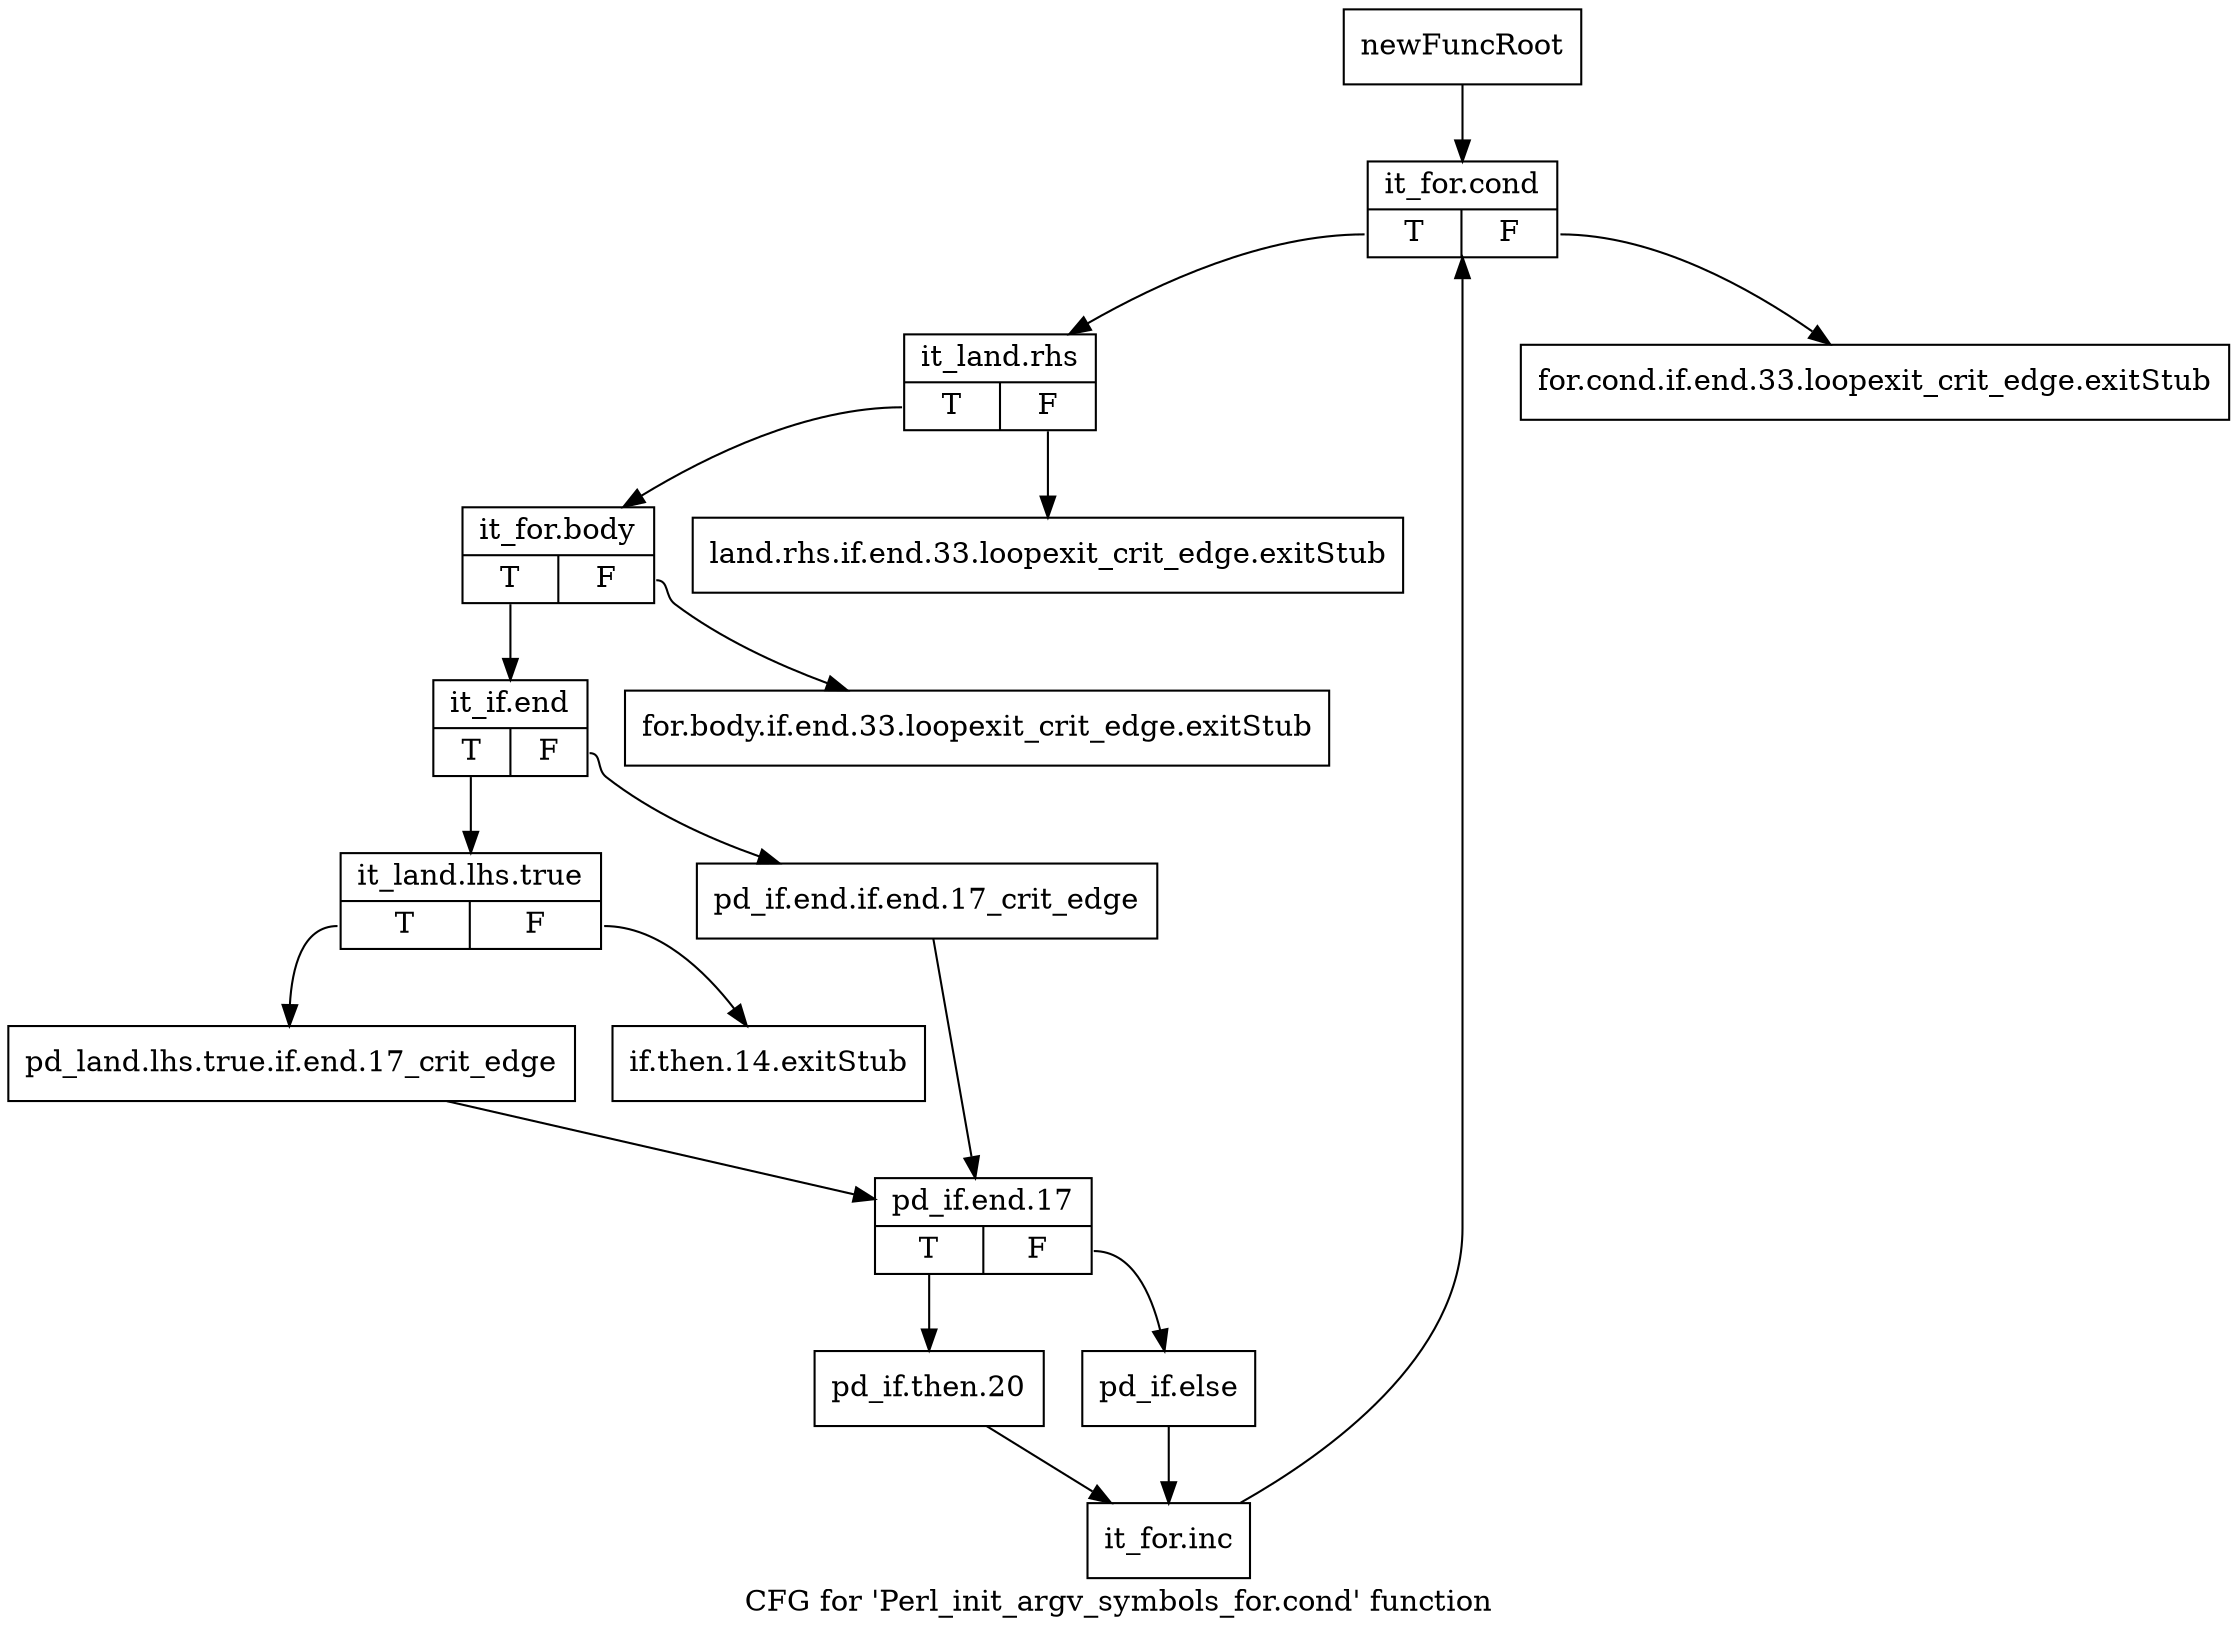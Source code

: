 digraph "CFG for 'Perl_init_argv_symbols_for.cond' function" {
	label="CFG for 'Perl_init_argv_symbols_for.cond' function";

	Node0x4d595a0 [shape=record,label="{newFuncRoot}"];
	Node0x4d595a0 -> Node0x4d59730;
	Node0x4d595f0 [shape=record,label="{for.cond.if.end.33.loopexit_crit_edge.exitStub}"];
	Node0x4d59640 [shape=record,label="{land.rhs.if.end.33.loopexit_crit_edge.exitStub}"];
	Node0x4d59690 [shape=record,label="{for.body.if.end.33.loopexit_crit_edge.exitStub}"];
	Node0x4d596e0 [shape=record,label="{if.then.14.exitStub}"];
	Node0x4d59730 [shape=record,label="{it_for.cond|{<s0>T|<s1>F}}"];
	Node0x4d59730:s0 -> Node0x4d5a040;
	Node0x4d59730:s1 -> Node0x4d595f0;
	Node0x4d5a040 [shape=record,label="{it_land.rhs|{<s0>T|<s1>F}}"];
	Node0x4d5a040:s0 -> Node0x4d5a090;
	Node0x4d5a040:s1 -> Node0x4d59640;
	Node0x4d5a090 [shape=record,label="{it_for.body|{<s0>T|<s1>F}}"];
	Node0x4d5a090:s0 -> Node0x4d5a0e0;
	Node0x4d5a090:s1 -> Node0x4d59690;
	Node0x4d5a0e0 [shape=record,label="{it_if.end|{<s0>T|<s1>F}}"];
	Node0x4d5a0e0:s0 -> Node0x4d5a180;
	Node0x4d5a0e0:s1 -> Node0x4d5a130;
	Node0x4d5a130 [shape=record,label="{pd_if.end.if.end.17_crit_edge}"];
	Node0x4d5a130 -> Node0x4d5a220;
	Node0x4d5a180 [shape=record,label="{it_land.lhs.true|{<s0>T|<s1>F}}"];
	Node0x4d5a180:s0 -> Node0x4d5a1d0;
	Node0x4d5a180:s1 -> Node0x4d596e0;
	Node0x4d5a1d0 [shape=record,label="{pd_land.lhs.true.if.end.17_crit_edge}"];
	Node0x4d5a1d0 -> Node0x4d5a220;
	Node0x4d5a220 [shape=record,label="{pd_if.end.17|{<s0>T|<s1>F}}"];
	Node0x4d5a220:s0 -> Node0x4d5a2c0;
	Node0x4d5a220:s1 -> Node0x4d5a270;
	Node0x4d5a270 [shape=record,label="{pd_if.else}"];
	Node0x4d5a270 -> Node0x4d5a310;
	Node0x4d5a2c0 [shape=record,label="{pd_if.then.20}"];
	Node0x4d5a2c0 -> Node0x4d5a310;
	Node0x4d5a310 [shape=record,label="{it_for.inc}"];
	Node0x4d5a310 -> Node0x4d59730;
}
